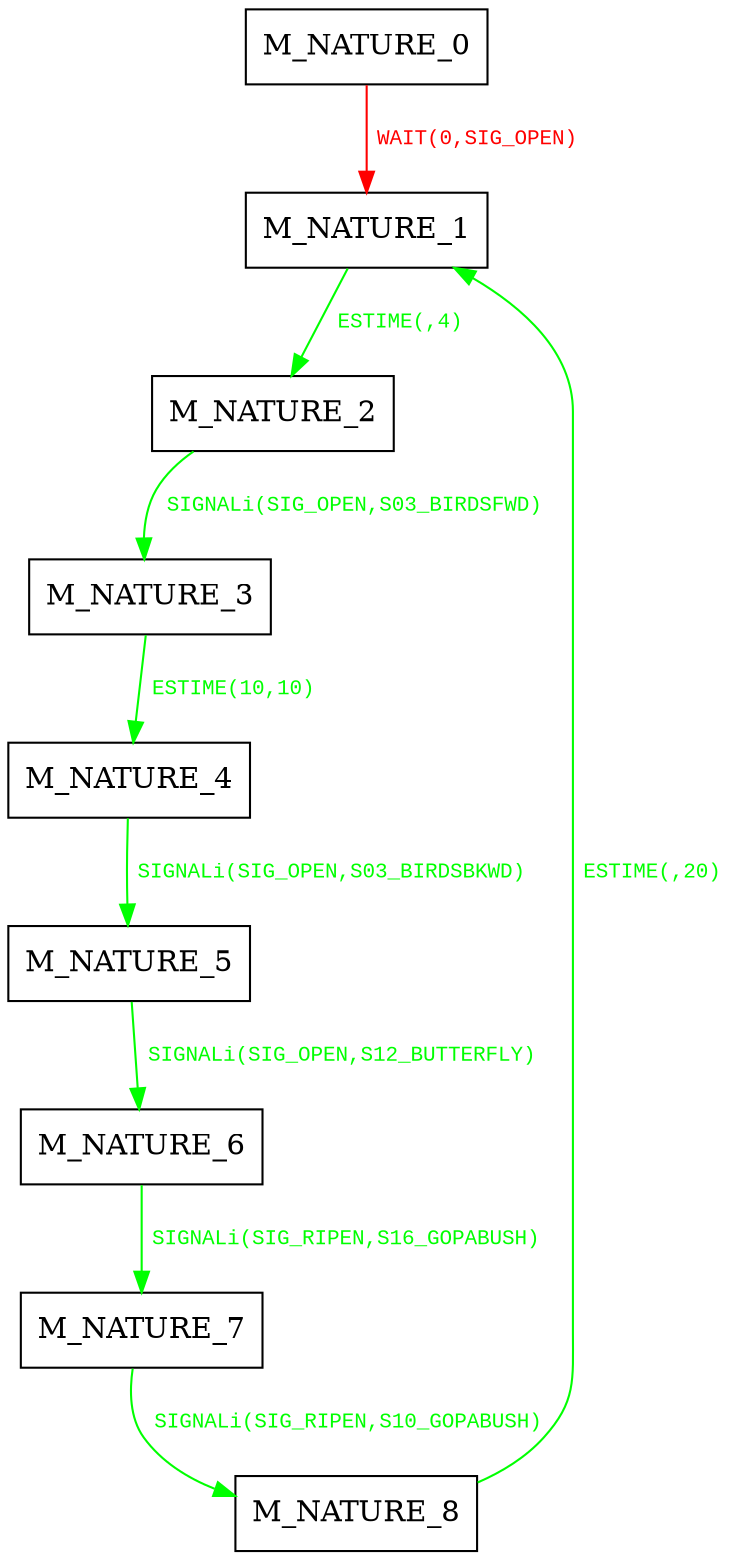 digraph {
 node [shape=record];
"M_NATURE_0" -> "M_NATURE_1"[color=red, fontcolor=red, label=< <font face="Courier New" point-size="10">
WAIT(0,SIG_OPEN)<br/>
</font>>];
"M_NATURE_1" -> "M_NATURE_2"[color=green, fontcolor=green, label=< <font face="Courier New" point-size="10">
ESTIME(,4)<br/>
</font>>];
"M_NATURE_2" -> "M_NATURE_3"[color=green, fontcolor=green, label=< <font face="Courier New" point-size="10">
SIGNALi(SIG_OPEN,S03_BIRDSFWD)<br/>
</font>>];
"M_NATURE_3" -> "M_NATURE_4"[color=green, fontcolor=green, label=< <font face="Courier New" point-size="10">
ESTIME(10,10)<br/>
</font>>];
"M_NATURE_4" -> "M_NATURE_5"[color=green, fontcolor=green, label=< <font face="Courier New" point-size="10">
SIGNALi(SIG_OPEN,S03_BIRDSBKWD)<br/>
</font>>];
"M_NATURE_5" -> "M_NATURE_6"[color=green, fontcolor=green, label=< <font face="Courier New" point-size="10">
SIGNALi(SIG_OPEN,S12_BUTTERFLY)<br/>
</font>>];
"M_NATURE_6" -> "M_NATURE_7"[color=green, fontcolor=green, label=< <font face="Courier New" point-size="10">
SIGNALi(SIG_RIPEN,S16_GOPABUSH)<br/>
</font>>];
"M_NATURE_7" -> "M_NATURE_8"[color=green, fontcolor=green, label=< <font face="Courier New" point-size="10">
SIGNALi(SIG_RIPEN,S10_GOPABUSH)<br/>
</font>>];
"M_NATURE_8" -> "M_NATURE_1"[color=green, fontcolor=green, label=< <font face="Courier New" point-size="10">
ESTIME(,20)<br/>
</font>>];
}
